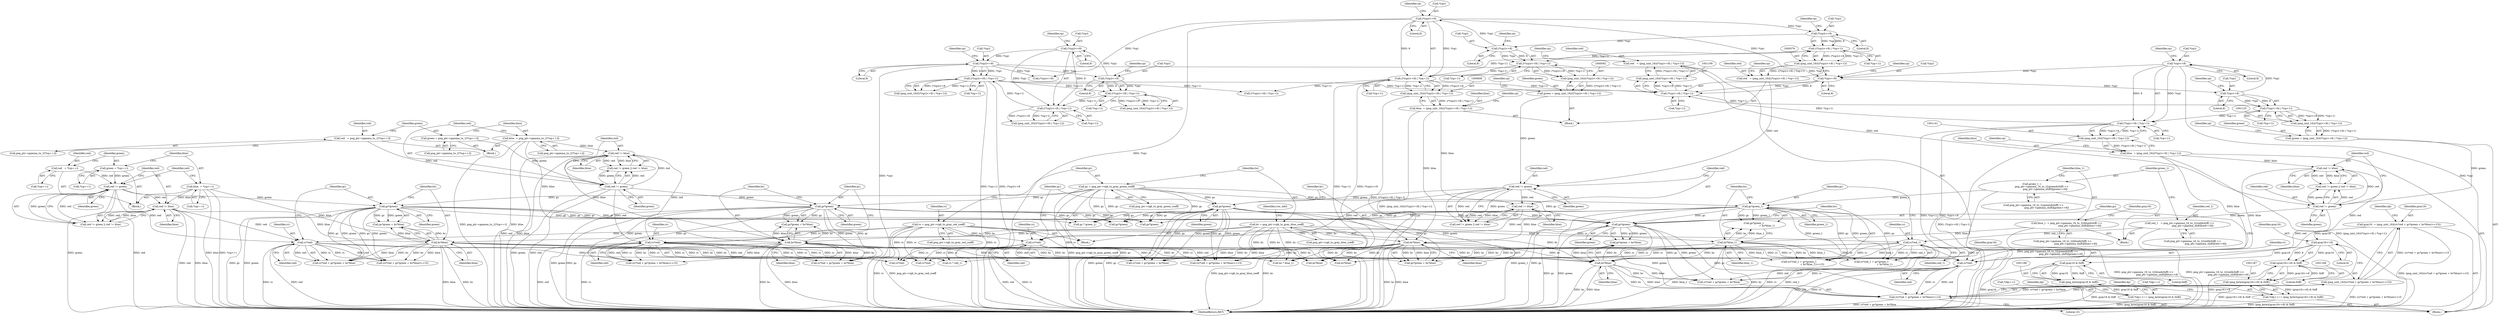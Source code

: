 digraph "1_Chrome_7f3d85b096f66870a15b37c2f40b219b2e292693_9@integer" {
"1001165" [label="(Call,gray16  = (png_uint_16)((rc*red + gc*green + bc*blue)>>15))"];
"1001167" [label="(Call,(png_uint_16)((rc*red + gc*green + bc*blue)>>15))"];
"1001169" [label="(Call,(rc*red + gc*green + bc*blue)>>15)"];
"1001171" [label="(Call,rc*red)"];
"1000638" [label="(Call,rc*red)"];
"1000127" [label="(Call,rc = png_ptr->rgb_to_gray_red_coeff)"];
"1000626" [label="(Call,red != blue)"];
"1000623" [label="(Call,red != green)"];
"1000573" [label="(Call,red   = (png_uint_16)(((*(sp))<<8) | *(sp+1)))"];
"1000575" [label="(Call,(png_uint_16)(((*(sp))<<8) | *(sp+1)))"];
"1000577" [label="(Call,((*(sp))<<8) | *(sp+1))"];
"1000578" [label="(Call,(*(sp))<<8)"];
"1000610" [label="(Call,(*(sp))<<8)"];
"1000594" [label="(Call,(*(sp))<<8)"];
"1000609" [label="(Call,((*(sp))<<8) | *(sp+1))"];
"1000593" [label="(Call,((*(sp))<<8) | *(sp+1))"];
"1000589" [label="(Call,green = (png_uint_16)(((*(sp))<<8) | *(sp+1)))"];
"1000591" [label="(Call,(png_uint_16)(((*(sp))<<8) | *(sp+1)))"];
"1000605" [label="(Call,blue  = (png_uint_16)(((*(sp))<<8) | *(sp+1)))"];
"1000607" [label="(Call,(png_uint_16)(((*(sp))<<8) | *(sp+1)))"];
"1000498" [label="(Call,rc*red_1)"];
"1000438" [label="(Call,red_1   = png_ptr->gamma_16_to_1[(red&0xff) >>\n                                  png_ptr->gamma_shift][red>>8])"];
"1000241" [label="(Call,rc*red)"];
"1000224" [label="(Call,red != blue)"];
"1000221" [label="(Call,red != green)"];
"1000190" [label="(Call,red   = png_ptr->gamma_to_1[*(sp++)])"];
"1000200" [label="(Call,green = png_ptr->gamma_to_1[*(sp++)])"];
"1000210" [label="(Call,blue  = png_ptr->gamma_to_1[*(sp++)])"];
"1000319" [label="(Call,rc*red)"];
"1000304" [label="(Call,red != blue)"];
"1000301" [label="(Call,red != green)"];
"1000282" [label="(Call,red   = *(sp++))"];
"1000288" [label="(Call,green = *(sp++))"];
"1000294" [label="(Call,blue  = *(sp++))"];
"1001159" [label="(Call,red != blue)"];
"1001156" [label="(Call,red != green)"];
"1001106" [label="(Call,red   = (png_uint_16)((*(sp)<<8) | *(sp+1)))"];
"1001108" [label="(Call,(png_uint_16)((*(sp)<<8) | *(sp+1)))"];
"1001110" [label="(Call,(*(sp)<<8) | *(sp+1))"];
"1001111" [label="(Call,*(sp)<<8)"];
"1001143" [label="(Call,*(sp)<<8)"];
"1001127" [label="(Call,*(sp)<<8)"];
"1000413" [label="(Call,(*(sp))<<8)"];
"1000397" [label="(Call,(*(sp))<<8)"];
"1000381" [label="(Call,(*(sp))<<8)"];
"1000412" [label="(Call,((*(sp))<<8) | *(sp+1))"];
"1000396" [label="(Call,((*(sp))<<8) | *(sp+1))"];
"1000380" [label="(Call,((*(sp))<<8) | *(sp+1))"];
"1001142" [label="(Call,(*(sp)<<8) | *(sp+1))"];
"1001126" [label="(Call,(*(sp)<<8) | *(sp+1))"];
"1001122" [label="(Call,green = (png_uint_16)((*(sp)<<8) | *(sp+1)))"];
"1001124" [label="(Call,(png_uint_16)((*(sp)<<8) | *(sp+1)))"];
"1001138" [label="(Call,blue  = (png_uint_16)((*(sp)<<8) | *(sp+1)))"];
"1001140" [label="(Call,(png_uint_16)((*(sp)<<8) | *(sp+1)))"];
"1001175" [label="(Call,gc*green)"];
"1000642" [label="(Call,gc*green)"];
"1000133" [label="(Call,gc = png_ptr->rgb_to_gray_green_coeff)"];
"1000502" [label="(Call,gc*green_1)"];
"1000456" [label="(Call,green_1 =\n                         png_ptr->gamma_16_to_1[(green&0xff) >>\n                                  png_ptr->gamma_shift][green>>8])"];
"1000323" [label="(Call,gc*green)"];
"1000245" [label="(Call,gc*green)"];
"1001178" [label="(Call,bc*blue)"];
"1000645" [label="(Call,bc*blue)"];
"1000139" [label="(Call,bc = png_ptr->rgb_to_gray_blue_coeff)"];
"1000505" [label="(Call,bc*blue_1)"];
"1000474" [label="(Call,blue_1  = png_ptr->gamma_16_to_1[(blue&0xff) >>\n                                  png_ptr->gamma_shift][blue>>8])"];
"1000326" [label="(Call,bc*blue)"];
"1000248" [label="(Call,bc*blue)"];
"1001189" [label="(Call,gray16>>8)"];
"1001188" [label="(Call,(gray16>>8) & 0xff)"];
"1001186" [label="(Call,(png_byte)((gray16>>8) & 0xff))"];
"1001182" [label="(Call,*(dp++) = (png_byte)((gray16>>8) & 0xff))"];
"1001199" [label="(Call,gray16 & 0xff)"];
"1001197" [label="(Call,(png_byte)(gray16 & 0xff))"];
"1001193" [label="(Call,*(dp++) = (png_byte)(gray16 & 0xff))"];
"1000249" [label="(Identifier,bc)"];
"1000438" [label="(Call,red_1   = png_ptr->gamma_16_to_1[(red&0xff) >>\n                                  png_ptr->gamma_shift][red>>8])"];
"1000242" [label="(Identifier,rc)"];
"1000417" [label="(Call,*(sp+1))"];
"1000577" [label="(Call,((*(sp))<<8) | *(sp+1))"];
"1000413" [label="(Call,(*(sp))<<8)"];
"1000598" [label="(Call,*(sp+1))"];
"1000614" [label="(Call,*(sp+1))"];
"1000436" [label="(Block,)"];
"1001191" [label="(Literal,8)"];
"1001157" [label="(Identifier,red)"];
"1000419" [label="(Identifier,sp)"];
"1000640" [label="(Identifier,red)"];
"1001144" [label="(Call,*(sp))"];
"1000382" [label="(Call,*(sp))"];
"1000498" [label="(Call,rc*red_1)"];
"1000295" [label="(Identifier,blue)"];
"1000416" [label="(Literal,8)"];
"1000318" [label="(Call,rc*red + gc*green + bc*blue)"];
"1000769" [label="(Call,gc*green)"];
"1001194" [label="(Call,*(dp++))"];
"1000134" [label="(Identifier,gc)"];
"1000595" [label="(Call,*(sp))"];
"1000594" [label="(Call,(*(sp))<<8)"];
"1000294" [label="(Call,blue  = *(sp++))"];
"1000190" [label="(Call,red   = png_ptr->gamma_to_1[*(sp++)])"];
"1000456" [label="(Call,green_1 =\n                         png_ptr->gamma_16_to_1[(green&0xff) >>\n                                  png_ptr->gamma_shift][green>>8])"];
"1000900" [label="(Call,(*(sp))<<8)"];
"1000403" [label="(Identifier,sp)"];
"1000410" [label="(Call,(png_uint_16)(((*(sp))<<8) | *(sp+1)))"];
"1000225" [label="(Identifier,red)"];
"1001146" [label="(Literal,8)"];
"1001017" [label="(Call,rc * red_1)"];
"1001152" [label="(Identifier,sp)"];
"1001173" [label="(Identifier,red)"];
"1000581" [label="(Literal,8)"];
"1000188" [label="(Block,)"];
"1001136" [label="(Identifier,sp)"];
"1000574" [label="(Identifier,red)"];
"1000500" [label="(Identifier,red_1)"];
"1001160" [label="(Identifier,red)"];
"1001155" [label="(Call,red != green || red != blue)"];
"1000458" [label="(Call,png_ptr->gamma_16_to_1[(green&0xff) >>\n                                  png_ptr->gamma_shift][green>>8])"];
"1001158" [label="(Identifier,green)"];
"1000628" [label="(Identifier,blue)"];
"1001117" [label="(Identifier,sp)"];
"1001115" [label="(Call,*(sp+1))"];
"1000638" [label="(Call,rc*red)"];
"1000202" [label="(Call,png_ptr->gamma_to_1[*(sp++)])"];
"1000201" [label="(Identifier,green)"];
"1000133" [label="(Call,gc = png_ptr->rgb_to_gray_green_coeff)"];
"1000644" [label="(Identifier,green)"];
"1000139" [label="(Call,bc = png_ptr->rgb_to_gray_blue_coeff)"];
"1000499" [label="(Identifier,rc)"];
"1000493" [label="(Identifier,gray16)"];
"1001177" [label="(Identifier,green)"];
"1000505" [label="(Call,bc*blue_1)"];
"1000439" [label="(Identifier,red_1)"];
"1000609" [label="(Call,((*(sp))<<8) | *(sp+1))"];
"1001122" [label="(Call,green = (png_uint_16)((*(sp)<<8) | *(sp+1)))"];
"1000283" [label="(Identifier,red)"];
"1000192" [label="(Call,png_ptr->gamma_to_1[*(sp++)])"];
"1001192" [label="(Literal,0xff)"];
"1000503" [label="(Identifier,gc)"];
"1001182" [label="(Call,*(dp++) = (png_byte)((gray16>>8) & 0xff))"];
"1000326" [label="(Call,bc*blue)"];
"1000398" [label="(Call,*(sp))"];
"1000240" [label="(Call,rc*red + gc*green + bc*blue)"];
"1000504" [label="(Identifier,green_1)"];
"1000322" [label="(Call,gc*green + bc*blue)"];
"1000440" [label="(Call,png_ptr->gamma_16_to_1[(red&0xff) >>\n                                  png_ptr->gamma_shift][red>>8])"];
"1000212" [label="(Call,png_ptr->gamma_to_1[*(sp++)])"];
"1000579" [label="(Call,*(sp))"];
"1000222" [label="(Identifier,red)"];
"1001143" [label="(Call,*(sp)<<8)"];
"1000624" [label="(Identifier,red)"];
"1001110" [label="(Call,(*(sp)<<8) | *(sp+1))"];
"1001114" [label="(Literal,8)"];
"1000284" [label="(Call,*(sp++))"];
"1000296" [label="(Call,*(sp++))"];
"1001156" [label="(Call,red != green)"];
"1000245" [label="(Call,gc*green)"];
"1000597" [label="(Literal,8)"];
"1000305" [label="(Identifier,red)"];
"1000646" [label="(Identifier,bc)"];
"1000506" [label="(Identifier,bc)"];
"1001199" [label="(Call,gray16 & 0xff)"];
"1000226" [label="(Identifier,blue)"];
"1000844" [label="(Call,gc*green)"];
"1000840" [label="(Call,rc*red)"];
"1000412" [label="(Call,((*(sp))<<8) | *(sp+1))"];
"1001147" [label="(Call,*(sp+1))"];
"1000147" [label="(Identifier,row_info)"];
"1000457" [label="(Identifier,green_1)"];
"1000476" [label="(Call,png_ptr->gamma_16_to_1[(blue&0xff) >>\n                                  png_ptr->gamma_shift][blue>>8])"];
"1001197" [label="(Call,(png_byte)(gray16 & 0xff))"];
"1001178" [label="(Call,bc*blue)"];
"1001123" [label="(Identifier,green)"];
"1000639" [label="(Identifier,rc)"];
"1000502" [label="(Call,gc*green_1)"];
"1001176" [label="(Identifier,gc)"];
"1001124" [label="(Call,(png_uint_16)((*(sp)<<8) | *(sp+1)))"];
"1000626" [label="(Call,red != blue)"];
"1001201" [label="(Literal,0xff)"];
"1000394" [label="(Call,(png_uint_16)(((*(sp))<<8) | *(sp+1)))"];
"1000223" [label="(Identifier,green)"];
"1001128" [label="(Call,*(sp))"];
"1000387" [label="(Identifier,sp)"];
"1001183" [label="(Call,*(dp++))"];
"1001193" [label="(Call,*(dp++) = (png_byte)(gray16 & 0xff))"];
"1001252" [label="(MethodReturn,RET)"];
"1000211" [label="(Identifier,blue)"];
"1001108" [label="(Call,(png_uint_16)((*(sp)<<8) | *(sp+1)))"];
"1001190" [label="(Identifier,gray16)"];
"1001172" [label="(Identifier,rc)"];
"1001185" [label="(Identifier,dp)"];
"1000568" [label="(Block,)"];
"1001106" [label="(Call,red   = (png_uint_16)((*(sp)<<8) | *(sp+1)))"];
"1000584" [label="(Identifier,sp)"];
"1000591" [label="(Call,(png_uint_16)(((*(sp))<<8) | *(sp+1)))"];
"1000210" [label="(Call,blue  = png_ptr->gamma_to_1[*(sp++)])"];
"1000290" [label="(Call,*(sp++))"];
"1001126" [label="(Call,(*(sp)<<8) | *(sp+1))"];
"1000590" [label="(Identifier,green)"];
"1000573" [label="(Call,red   = (png_uint_16)(((*(sp))<<8) | *(sp+1)))"];
"1001181" [label="(Literal,15)"];
"1001188" [label="(Call,(gray16>>8) & 0xff)"];
"1000414" [label="(Call,*(sp))"];
"1000302" [label="(Identifier,red)"];
"1000575" [label="(Call,(png_uint_16)(((*(sp))<<8) | *(sp+1)))"];
"1000327" [label="(Identifier,bc)"];
"1000241" [label="(Call,rc*red)"];
"1000140" [label="(Identifier,bc)"];
"1001169" [label="(Call,(rc*red + gc*green + bc*blue)>>15)"];
"1001179" [label="(Identifier,bc)"];
"1000400" [label="(Literal,8)"];
"1001196" [label="(Identifier,dp)"];
"1000303" [label="(Identifier,green)"];
"1000221" [label="(Call,red != green)"];
"1000641" [label="(Call,gc*green + bc*blue)"];
"1000282" [label="(Call,red   = *(sp++))"];
"1000319" [label="(Call,rc*red)"];
"1000603" [label="(Identifier,sp)"];
"1000247" [label="(Identifier,green)"];
"1000381" [label="(Call,(*(sp))<<8)"];
"1000622" [label="(Call,red != green || red != blue)"];
"1000637" [label="(Call,rc*red + gc*green + bc*blue)"];
"1001111" [label="(Call,*(sp)<<8)"];
"1000497" [label="(Call,rc*red_1 + gc*green_1\n                                  + bc*blue_1)"];
"1000507" [label="(Identifier,blue_1)"];
"1000772" [label="(Call,bc*blue)"];
"1000606" [label="(Identifier,blue)"];
"1000765" [label="(Call,rc*red)"];
"1000642" [label="(Call,gc*green)"];
"1000474" [label="(Call,blue_1  = png_ptr->gamma_16_to_1[(blue&0xff) >>\n                                  png_ptr->gamma_shift][blue>>8])"];
"1000128" [label="(Identifier,rc)"];
"1000324" [label="(Identifier,gc)"];
"1001107" [label="(Identifier,red)"];
"1001140" [label="(Call,(png_uint_16)((*(sp)<<8) | *(sp+1)))"];
"1000616" [label="(Identifier,sp)"];
"1000847" [label="(Call,bc*blue)"];
"1000397" [label="(Call,(*(sp))<<8)"];
"1000496" [label="(Call,(rc*red_1 + gc*green_1\n                                  + bc*blue_1)>>15)"];
"1000191" [label="(Identifier,red)"];
"1000323" [label="(Call,gc*green)"];
"1000605" [label="(Call,blue  = (png_uint_16)(((*(sp))<<8) | *(sp+1)))"];
"1000246" [label="(Identifier,gc)"];
"1001133" [label="(Identifier,sp)"];
"1000239" [label="(Call,(rc*red + gc*green + bc*blue)>>15)"];
"1000280" [label="(Block,)"];
"1000636" [label="(Call,(rc*red + gc*green + bc*blue)>>15)"];
"1001180" [label="(Identifier,blue)"];
"1000141" [label="(Call,png_ptr->rgb_to_gray_blue_coeff)"];
"1000129" [label="(Call,png_ptr->rgb_to_gray_red_coeff)"];
"1001142" [label="(Call,(*(sp)<<8) | *(sp+1))"];
"1001165" [label="(Call,gray16  = (png_uint_16)((rc*red + gc*green + bc*blue)>>15))"];
"1001186" [label="(Call,(png_byte)((gray16>>8) & 0xff))"];
"1001205" [label="(Identifier,dp)"];
"1001131" [label="(Call,*(sp+1))"];
"1001166" [label="(Identifier,gray16)"];
"1001200" [label="(Identifier,gray16)"];
"1001189" [label="(Call,gray16>>8)"];
"1000300" [label="(Call,red != green || red != blue)"];
"1000317" [label="(Call,(rc*red + gc*green + bc*blue)>>15)"];
"1000224" [label="(Call,red != blue)"];
"1001149" [label="(Identifier,sp)"];
"1001024" [label="(Call,bc * blue_1)"];
"1001161" [label="(Identifier,blue)"];
"1000589" [label="(Call,green = (png_uint_16)(((*(sp))<<8) | *(sp+1)))"];
"1000304" [label="(Call,red != blue)"];
"1000244" [label="(Call,gc*green + bc*blue)"];
"1000610" [label="(Call,(*(sp))<<8)"];
"1001138" [label="(Call,blue  = (png_uint_16)((*(sp)<<8) | *(sp+1)))"];
"1000380" [label="(Call,((*(sp))<<8) | *(sp+1))"];
"1000320" [label="(Identifier,rc)"];
"1001127" [label="(Call,*(sp)<<8)"];
"1000306" [label="(Identifier,blue)"];
"1000248" [label="(Call,bc*blue)"];
"1000250" [label="(Identifier,blue)"];
"1000643" [label="(Identifier,gc)"];
"1001021" [label="(Call,gc * green_1)"];
"1000611" [label="(Call,*(sp))"];
"1000625" [label="(Identifier,green)"];
"1001171" [label="(Call,rc*red)"];
"1001159" [label="(Call,red != blue)"];
"1000288" [label="(Call,green = *(sp++))"];
"1000243" [label="(Identifier,red)"];
"1000385" [label="(Call,*(sp+1))"];
"1000627" [label="(Identifier,red)"];
"1001120" [label="(Identifier,sp)"];
"1000127" [label="(Call,rc = png_ptr->rgb_to_gray_red_coeff)"];
"1000587" [label="(Identifier,sp)"];
"1000321" [label="(Identifier,red)"];
"1000325" [label="(Identifier,green)"];
"1000125" [label="(Block,)"];
"1001101" [label="(Block,)"];
"1000378" [label="(Call,(png_uint_16)(((*(sp))<<8) | *(sp+1)))"];
"1000619" [label="(Identifier,sp)"];
"1001175" [label="(Call,gc*green)"];
"1001170" [label="(Call,rc*red + gc*green + bc*blue)"];
"1000401" [label="(Call,*(sp+1))"];
"1000135" [label="(Call,png_ptr->rgb_to_gray_green_coeff)"];
"1000289" [label="(Identifier,green)"];
"1000384" [label="(Literal,8)"];
"1000645" [label="(Call,bc*blue)"];
"1000600" [label="(Identifier,sp)"];
"1000220" [label="(Call,red != green || red != blue)"];
"1000396" [label="(Call,((*(sp))<<8) | *(sp+1))"];
"1000899" [label="(Call,((*(sp))<<8) | *(sp+1))"];
"1000328" [label="(Identifier,blue)"];
"1000613" [label="(Literal,8)"];
"1000301" [label="(Call,red != green)"];
"1001130" [label="(Literal,8)"];
"1000501" [label="(Call,gc*green_1\n                                  + bc*blue_1)"];
"1000623" [label="(Call,red != green)"];
"1000607" [label="(Call,(png_uint_16)(((*(sp))<<8) | *(sp+1)))"];
"1001167" [label="(Call,(png_uint_16)((rc*red + gc*green + bc*blue)>>15))"];
"1001174" [label="(Call,gc*green + bc*blue)"];
"1000475" [label="(Identifier,blue_1)"];
"1000593" [label="(Call,((*(sp))<<8) | *(sp+1))"];
"1001139" [label="(Identifier,blue)"];
"1001112" [label="(Call,*(sp))"];
"1000647" [label="(Identifier,blue)"];
"1000578" [label="(Call,(*(sp))<<8)"];
"1000200" [label="(Call,green = png_ptr->gamma_to_1[*(sp++)])"];
"1000582" [label="(Call,*(sp+1))"];
"1001165" -> "1001101"  [label="AST: "];
"1001165" -> "1001167"  [label="CFG: "];
"1001166" -> "1001165"  [label="AST: "];
"1001167" -> "1001165"  [label="AST: "];
"1001185" -> "1001165"  [label="CFG: "];
"1001165" -> "1001252"  [label="DDG: (png_uint_16)((rc*red + gc*green + bc*blue)>>15)"];
"1001167" -> "1001165"  [label="DDG: (rc*red + gc*green + bc*blue)>>15"];
"1001165" -> "1001189"  [label="DDG: gray16"];
"1001167" -> "1001169"  [label="CFG: "];
"1001168" -> "1001167"  [label="AST: "];
"1001169" -> "1001167"  [label="AST: "];
"1001167" -> "1001252"  [label="DDG: (rc*red + gc*green + bc*blue)>>15"];
"1001169" -> "1001167"  [label="DDG: rc*red + gc*green + bc*blue"];
"1001169" -> "1001167"  [label="DDG: 15"];
"1001169" -> "1001181"  [label="CFG: "];
"1001170" -> "1001169"  [label="AST: "];
"1001181" -> "1001169"  [label="AST: "];
"1001169" -> "1001252"  [label="DDG: rc*red + gc*green + bc*blue"];
"1001171" -> "1001169"  [label="DDG: rc"];
"1001171" -> "1001169"  [label="DDG: red"];
"1001175" -> "1001169"  [label="DDG: gc"];
"1001175" -> "1001169"  [label="DDG: green"];
"1001178" -> "1001169"  [label="DDG: bc"];
"1001178" -> "1001169"  [label="DDG: blue"];
"1001171" -> "1001170"  [label="AST: "];
"1001171" -> "1001173"  [label="CFG: "];
"1001172" -> "1001171"  [label="AST: "];
"1001173" -> "1001171"  [label="AST: "];
"1001176" -> "1001171"  [label="CFG: "];
"1001171" -> "1001252"  [label="DDG: rc"];
"1001171" -> "1001252"  [label="DDG: red"];
"1001171" -> "1001170"  [label="DDG: rc"];
"1001171" -> "1001170"  [label="DDG: red"];
"1000638" -> "1001171"  [label="DDG: rc"];
"1000498" -> "1001171"  [label="DDG: rc"];
"1000241" -> "1001171"  [label="DDG: rc"];
"1000127" -> "1001171"  [label="DDG: rc"];
"1000319" -> "1001171"  [label="DDG: rc"];
"1001159" -> "1001171"  [label="DDG: red"];
"1001156" -> "1001171"  [label="DDG: red"];
"1000638" -> "1000637"  [label="AST: "];
"1000638" -> "1000640"  [label="CFG: "];
"1000639" -> "1000638"  [label="AST: "];
"1000640" -> "1000638"  [label="AST: "];
"1000643" -> "1000638"  [label="CFG: "];
"1000638" -> "1001252"  [label="DDG: rc"];
"1000638" -> "1001252"  [label="DDG: red"];
"1000638" -> "1000636"  [label="DDG: rc"];
"1000638" -> "1000636"  [label="DDG: red"];
"1000638" -> "1000637"  [label="DDG: rc"];
"1000638" -> "1000637"  [label="DDG: red"];
"1000127" -> "1000638"  [label="DDG: rc"];
"1000626" -> "1000638"  [label="DDG: red"];
"1000623" -> "1000638"  [label="DDG: red"];
"1000638" -> "1000765"  [label="DDG: rc"];
"1000638" -> "1000840"  [label="DDG: rc"];
"1000638" -> "1001017"  [label="DDG: rc"];
"1000127" -> "1000125"  [label="AST: "];
"1000127" -> "1000129"  [label="CFG: "];
"1000128" -> "1000127"  [label="AST: "];
"1000129" -> "1000127"  [label="AST: "];
"1000134" -> "1000127"  [label="CFG: "];
"1000127" -> "1001252"  [label="DDG: png_ptr->rgb_to_gray_red_coeff"];
"1000127" -> "1001252"  [label="DDG: rc"];
"1000127" -> "1000241"  [label="DDG: rc"];
"1000127" -> "1000319"  [label="DDG: rc"];
"1000127" -> "1000498"  [label="DDG: rc"];
"1000127" -> "1000765"  [label="DDG: rc"];
"1000127" -> "1000840"  [label="DDG: rc"];
"1000127" -> "1001017"  [label="DDG: rc"];
"1000626" -> "1000622"  [label="AST: "];
"1000626" -> "1000628"  [label="CFG: "];
"1000627" -> "1000626"  [label="AST: "];
"1000628" -> "1000626"  [label="AST: "];
"1000622" -> "1000626"  [label="CFG: "];
"1000626" -> "1000622"  [label="DDG: red"];
"1000626" -> "1000622"  [label="DDG: blue"];
"1000623" -> "1000626"  [label="DDG: red"];
"1000605" -> "1000626"  [label="DDG: blue"];
"1000626" -> "1000645"  [label="DDG: blue"];
"1000623" -> "1000622"  [label="AST: "];
"1000623" -> "1000625"  [label="CFG: "];
"1000624" -> "1000623"  [label="AST: "];
"1000625" -> "1000623"  [label="AST: "];
"1000627" -> "1000623"  [label="CFG: "];
"1000622" -> "1000623"  [label="CFG: "];
"1000623" -> "1000622"  [label="DDG: red"];
"1000623" -> "1000622"  [label="DDG: green"];
"1000573" -> "1000623"  [label="DDG: red"];
"1000589" -> "1000623"  [label="DDG: green"];
"1000623" -> "1000642"  [label="DDG: green"];
"1000573" -> "1000568"  [label="AST: "];
"1000573" -> "1000575"  [label="CFG: "];
"1000574" -> "1000573"  [label="AST: "];
"1000575" -> "1000573"  [label="AST: "];
"1000587" -> "1000573"  [label="CFG: "];
"1000575" -> "1000573"  [label="DDG: ((*(sp))<<8) | *(sp+1)"];
"1000575" -> "1000577"  [label="CFG: "];
"1000576" -> "1000575"  [label="AST: "];
"1000577" -> "1000575"  [label="AST: "];
"1000577" -> "1000575"  [label="DDG: (*(sp))<<8"];
"1000577" -> "1000575"  [label="DDG: *(sp+1)"];
"1000577" -> "1000582"  [label="CFG: "];
"1000578" -> "1000577"  [label="AST: "];
"1000582" -> "1000577"  [label="AST: "];
"1000578" -> "1000577"  [label="DDG: *(sp)"];
"1000578" -> "1000577"  [label="DDG: 8"];
"1000609" -> "1000577"  [label="DDG: *(sp+1)"];
"1000577" -> "1000593"  [label="DDG: *(sp+1)"];
"1000578" -> "1000581"  [label="CFG: "];
"1000579" -> "1000578"  [label="AST: "];
"1000581" -> "1000578"  [label="AST: "];
"1000584" -> "1000578"  [label="CFG: "];
"1000610" -> "1000578"  [label="DDG: *(sp)"];
"1000578" -> "1000594"  [label="DDG: *(sp)"];
"1000610" -> "1000609"  [label="AST: "];
"1000610" -> "1000613"  [label="CFG: "];
"1000611" -> "1000610"  [label="AST: "];
"1000613" -> "1000610"  [label="AST: "];
"1000616" -> "1000610"  [label="CFG: "];
"1000610" -> "1001252"  [label="DDG: *(sp)"];
"1000610" -> "1000609"  [label="DDG: *(sp)"];
"1000610" -> "1000609"  [label="DDG: 8"];
"1000594" -> "1000610"  [label="DDG: *(sp)"];
"1000610" -> "1000900"  [label="DDG: *(sp)"];
"1000610" -> "1001111"  [label="DDG: *(sp)"];
"1000594" -> "1000593"  [label="AST: "];
"1000594" -> "1000597"  [label="CFG: "];
"1000595" -> "1000594"  [label="AST: "];
"1000597" -> "1000594"  [label="AST: "];
"1000600" -> "1000594"  [label="CFG: "];
"1000594" -> "1000593"  [label="DDG: *(sp)"];
"1000594" -> "1000593"  [label="DDG: 8"];
"1000609" -> "1000607"  [label="AST: "];
"1000609" -> "1000614"  [label="CFG: "];
"1000614" -> "1000609"  [label="AST: "];
"1000607" -> "1000609"  [label="CFG: "];
"1000609" -> "1001252"  [label="DDG: *(sp+1)"];
"1000609" -> "1001252"  [label="DDG: (*(sp))<<8"];
"1000609" -> "1000607"  [label="DDG: (*(sp))<<8"];
"1000609" -> "1000607"  [label="DDG: *(sp+1)"];
"1000593" -> "1000609"  [label="DDG: *(sp+1)"];
"1000609" -> "1000899"  [label="DDG: *(sp+1)"];
"1000609" -> "1001110"  [label="DDG: *(sp+1)"];
"1000593" -> "1000591"  [label="AST: "];
"1000593" -> "1000598"  [label="CFG: "];
"1000598" -> "1000593"  [label="AST: "];
"1000591" -> "1000593"  [label="CFG: "];
"1000593" -> "1000591"  [label="DDG: (*(sp))<<8"];
"1000593" -> "1000591"  [label="DDG: *(sp+1)"];
"1000589" -> "1000568"  [label="AST: "];
"1000589" -> "1000591"  [label="CFG: "];
"1000590" -> "1000589"  [label="AST: "];
"1000591" -> "1000589"  [label="AST: "];
"1000603" -> "1000589"  [label="CFG: "];
"1000591" -> "1000589"  [label="DDG: ((*(sp))<<8) | *(sp+1)"];
"1000592" -> "1000591"  [label="AST: "];
"1000605" -> "1000568"  [label="AST: "];
"1000605" -> "1000607"  [label="CFG: "];
"1000606" -> "1000605"  [label="AST: "];
"1000607" -> "1000605"  [label="AST: "];
"1000619" -> "1000605"  [label="CFG: "];
"1000605" -> "1001252"  [label="DDG: (png_uint_16)(((*(sp))<<8) | *(sp+1))"];
"1000607" -> "1000605"  [label="DDG: ((*(sp))<<8) | *(sp+1)"];
"1000605" -> "1000645"  [label="DDG: blue"];
"1000608" -> "1000607"  [label="AST: "];
"1000607" -> "1001252"  [label="DDG: ((*(sp))<<8) | *(sp+1)"];
"1000498" -> "1000497"  [label="AST: "];
"1000498" -> "1000500"  [label="CFG: "];
"1000499" -> "1000498"  [label="AST: "];
"1000500" -> "1000498"  [label="AST: "];
"1000503" -> "1000498"  [label="CFG: "];
"1000498" -> "1001252"  [label="DDG: rc"];
"1000498" -> "1001252"  [label="DDG: red_1"];
"1000498" -> "1000496"  [label="DDG: rc"];
"1000498" -> "1000496"  [label="DDG: red_1"];
"1000498" -> "1000497"  [label="DDG: rc"];
"1000498" -> "1000497"  [label="DDG: red_1"];
"1000438" -> "1000498"  [label="DDG: red_1"];
"1000498" -> "1000765"  [label="DDG: rc"];
"1000498" -> "1000840"  [label="DDG: rc"];
"1000498" -> "1001017"  [label="DDG: rc"];
"1000438" -> "1000436"  [label="AST: "];
"1000438" -> "1000440"  [label="CFG: "];
"1000439" -> "1000438"  [label="AST: "];
"1000440" -> "1000438"  [label="AST: "];
"1000457" -> "1000438"  [label="CFG: "];
"1000438" -> "1001252"  [label="DDG: png_ptr->gamma_16_to_1[(red&0xff) >>\n                                  png_ptr->gamma_shift][red>>8]"];
"1000241" -> "1000240"  [label="AST: "];
"1000241" -> "1000243"  [label="CFG: "];
"1000242" -> "1000241"  [label="AST: "];
"1000243" -> "1000241"  [label="AST: "];
"1000246" -> "1000241"  [label="CFG: "];
"1000241" -> "1001252"  [label="DDG: rc"];
"1000241" -> "1001252"  [label="DDG: red"];
"1000241" -> "1000239"  [label="DDG: rc"];
"1000241" -> "1000239"  [label="DDG: red"];
"1000241" -> "1000240"  [label="DDG: rc"];
"1000241" -> "1000240"  [label="DDG: red"];
"1000224" -> "1000241"  [label="DDG: red"];
"1000221" -> "1000241"  [label="DDG: red"];
"1000241" -> "1000765"  [label="DDG: rc"];
"1000241" -> "1000840"  [label="DDG: rc"];
"1000241" -> "1001017"  [label="DDG: rc"];
"1000224" -> "1000220"  [label="AST: "];
"1000224" -> "1000226"  [label="CFG: "];
"1000225" -> "1000224"  [label="AST: "];
"1000226" -> "1000224"  [label="AST: "];
"1000220" -> "1000224"  [label="CFG: "];
"1000224" -> "1001252"  [label="DDG: red"];
"1000224" -> "1001252"  [label="DDG: blue"];
"1000224" -> "1000220"  [label="DDG: red"];
"1000224" -> "1000220"  [label="DDG: blue"];
"1000221" -> "1000224"  [label="DDG: red"];
"1000210" -> "1000224"  [label="DDG: blue"];
"1000224" -> "1000248"  [label="DDG: blue"];
"1000221" -> "1000220"  [label="AST: "];
"1000221" -> "1000223"  [label="CFG: "];
"1000222" -> "1000221"  [label="AST: "];
"1000223" -> "1000221"  [label="AST: "];
"1000225" -> "1000221"  [label="CFG: "];
"1000220" -> "1000221"  [label="CFG: "];
"1000221" -> "1001252"  [label="DDG: green"];
"1000221" -> "1001252"  [label="DDG: red"];
"1000221" -> "1000220"  [label="DDG: red"];
"1000221" -> "1000220"  [label="DDG: green"];
"1000190" -> "1000221"  [label="DDG: red"];
"1000200" -> "1000221"  [label="DDG: green"];
"1000221" -> "1000245"  [label="DDG: green"];
"1000190" -> "1000188"  [label="AST: "];
"1000190" -> "1000192"  [label="CFG: "];
"1000191" -> "1000190"  [label="AST: "];
"1000192" -> "1000190"  [label="AST: "];
"1000201" -> "1000190"  [label="CFG: "];
"1000200" -> "1000188"  [label="AST: "];
"1000200" -> "1000202"  [label="CFG: "];
"1000201" -> "1000200"  [label="AST: "];
"1000202" -> "1000200"  [label="AST: "];
"1000211" -> "1000200"  [label="CFG: "];
"1000210" -> "1000188"  [label="AST: "];
"1000210" -> "1000212"  [label="CFG: "];
"1000211" -> "1000210"  [label="AST: "];
"1000212" -> "1000210"  [label="AST: "];
"1000222" -> "1000210"  [label="CFG: "];
"1000210" -> "1001252"  [label="DDG: png_ptr->gamma_to_1[*(sp++)]"];
"1000210" -> "1001252"  [label="DDG: blue"];
"1000210" -> "1000248"  [label="DDG: blue"];
"1000319" -> "1000318"  [label="AST: "];
"1000319" -> "1000321"  [label="CFG: "];
"1000320" -> "1000319"  [label="AST: "];
"1000321" -> "1000319"  [label="AST: "];
"1000324" -> "1000319"  [label="CFG: "];
"1000319" -> "1001252"  [label="DDG: red"];
"1000319" -> "1001252"  [label="DDG: rc"];
"1000319" -> "1000317"  [label="DDG: rc"];
"1000319" -> "1000317"  [label="DDG: red"];
"1000319" -> "1000318"  [label="DDG: rc"];
"1000319" -> "1000318"  [label="DDG: red"];
"1000304" -> "1000319"  [label="DDG: red"];
"1000301" -> "1000319"  [label="DDG: red"];
"1000319" -> "1000765"  [label="DDG: rc"];
"1000319" -> "1000840"  [label="DDG: rc"];
"1000319" -> "1001017"  [label="DDG: rc"];
"1000304" -> "1000300"  [label="AST: "];
"1000304" -> "1000306"  [label="CFG: "];
"1000305" -> "1000304"  [label="AST: "];
"1000306" -> "1000304"  [label="AST: "];
"1000300" -> "1000304"  [label="CFG: "];
"1000304" -> "1001252"  [label="DDG: red"];
"1000304" -> "1001252"  [label="DDG: blue"];
"1000304" -> "1000300"  [label="DDG: red"];
"1000304" -> "1000300"  [label="DDG: blue"];
"1000301" -> "1000304"  [label="DDG: red"];
"1000294" -> "1000304"  [label="DDG: blue"];
"1000304" -> "1000326"  [label="DDG: blue"];
"1000301" -> "1000300"  [label="AST: "];
"1000301" -> "1000303"  [label="CFG: "];
"1000302" -> "1000301"  [label="AST: "];
"1000303" -> "1000301"  [label="AST: "];
"1000305" -> "1000301"  [label="CFG: "];
"1000300" -> "1000301"  [label="CFG: "];
"1000301" -> "1001252"  [label="DDG: green"];
"1000301" -> "1001252"  [label="DDG: red"];
"1000301" -> "1000300"  [label="DDG: red"];
"1000301" -> "1000300"  [label="DDG: green"];
"1000282" -> "1000301"  [label="DDG: red"];
"1000288" -> "1000301"  [label="DDG: green"];
"1000301" -> "1000323"  [label="DDG: green"];
"1000282" -> "1000280"  [label="AST: "];
"1000282" -> "1000284"  [label="CFG: "];
"1000283" -> "1000282"  [label="AST: "];
"1000284" -> "1000282"  [label="AST: "];
"1000289" -> "1000282"  [label="CFG: "];
"1000288" -> "1000280"  [label="AST: "];
"1000288" -> "1000290"  [label="CFG: "];
"1000289" -> "1000288"  [label="AST: "];
"1000290" -> "1000288"  [label="AST: "];
"1000295" -> "1000288"  [label="CFG: "];
"1000294" -> "1000280"  [label="AST: "];
"1000294" -> "1000296"  [label="CFG: "];
"1000295" -> "1000294"  [label="AST: "];
"1000296" -> "1000294"  [label="AST: "];
"1000302" -> "1000294"  [label="CFG: "];
"1000294" -> "1001252"  [label="DDG: *(sp++)"];
"1000294" -> "1001252"  [label="DDG: blue"];
"1000294" -> "1000326"  [label="DDG: blue"];
"1001159" -> "1001155"  [label="AST: "];
"1001159" -> "1001161"  [label="CFG: "];
"1001160" -> "1001159"  [label="AST: "];
"1001161" -> "1001159"  [label="AST: "];
"1001155" -> "1001159"  [label="CFG: "];
"1001159" -> "1001155"  [label="DDG: red"];
"1001159" -> "1001155"  [label="DDG: blue"];
"1001156" -> "1001159"  [label="DDG: red"];
"1001138" -> "1001159"  [label="DDG: blue"];
"1001159" -> "1001178"  [label="DDG: blue"];
"1001156" -> "1001155"  [label="AST: "];
"1001156" -> "1001158"  [label="CFG: "];
"1001157" -> "1001156"  [label="AST: "];
"1001158" -> "1001156"  [label="AST: "];
"1001160" -> "1001156"  [label="CFG: "];
"1001155" -> "1001156"  [label="CFG: "];
"1001156" -> "1001155"  [label="DDG: red"];
"1001156" -> "1001155"  [label="DDG: green"];
"1001106" -> "1001156"  [label="DDG: red"];
"1001122" -> "1001156"  [label="DDG: green"];
"1001156" -> "1001175"  [label="DDG: green"];
"1001106" -> "1001101"  [label="AST: "];
"1001106" -> "1001108"  [label="CFG: "];
"1001107" -> "1001106"  [label="AST: "];
"1001108" -> "1001106"  [label="AST: "];
"1001120" -> "1001106"  [label="CFG: "];
"1001108" -> "1001106"  [label="DDG: (*(sp)<<8) | *(sp+1)"];
"1001108" -> "1001110"  [label="CFG: "];
"1001109" -> "1001108"  [label="AST: "];
"1001110" -> "1001108"  [label="AST: "];
"1001110" -> "1001108"  [label="DDG: *(sp)<<8"];
"1001110" -> "1001108"  [label="DDG: *(sp+1)"];
"1001110" -> "1001115"  [label="CFG: "];
"1001111" -> "1001110"  [label="AST: "];
"1001115" -> "1001110"  [label="AST: "];
"1001111" -> "1001110"  [label="DDG: *(sp)"];
"1001111" -> "1001110"  [label="DDG: 8"];
"1000412" -> "1001110"  [label="DDG: *(sp+1)"];
"1001142" -> "1001110"  [label="DDG: *(sp+1)"];
"1001110" -> "1001126"  [label="DDG: *(sp+1)"];
"1001111" -> "1001114"  [label="CFG: "];
"1001112" -> "1001111"  [label="AST: "];
"1001114" -> "1001111"  [label="AST: "];
"1001117" -> "1001111"  [label="CFG: "];
"1001143" -> "1001111"  [label="DDG: *(sp)"];
"1000413" -> "1001111"  [label="DDG: *(sp)"];
"1001111" -> "1001127"  [label="DDG: *(sp)"];
"1001143" -> "1001142"  [label="AST: "];
"1001143" -> "1001146"  [label="CFG: "];
"1001144" -> "1001143"  [label="AST: "];
"1001146" -> "1001143"  [label="AST: "];
"1001149" -> "1001143"  [label="CFG: "];
"1001143" -> "1001252"  [label="DDG: *(sp)"];
"1001143" -> "1001142"  [label="DDG: *(sp)"];
"1001143" -> "1001142"  [label="DDG: 8"];
"1001127" -> "1001143"  [label="DDG: *(sp)"];
"1001127" -> "1001126"  [label="AST: "];
"1001127" -> "1001130"  [label="CFG: "];
"1001128" -> "1001127"  [label="AST: "];
"1001130" -> "1001127"  [label="AST: "];
"1001133" -> "1001127"  [label="CFG: "];
"1001127" -> "1001126"  [label="DDG: *(sp)"];
"1001127" -> "1001126"  [label="DDG: 8"];
"1000413" -> "1000412"  [label="AST: "];
"1000413" -> "1000416"  [label="CFG: "];
"1000414" -> "1000413"  [label="AST: "];
"1000416" -> "1000413"  [label="AST: "];
"1000419" -> "1000413"  [label="CFG: "];
"1000413" -> "1001252"  [label="DDG: *(sp)"];
"1000413" -> "1000381"  [label="DDG: *(sp)"];
"1000413" -> "1000412"  [label="DDG: *(sp)"];
"1000413" -> "1000412"  [label="DDG: 8"];
"1000397" -> "1000413"  [label="DDG: *(sp)"];
"1000413" -> "1000900"  [label="DDG: *(sp)"];
"1000397" -> "1000396"  [label="AST: "];
"1000397" -> "1000400"  [label="CFG: "];
"1000398" -> "1000397"  [label="AST: "];
"1000400" -> "1000397"  [label="AST: "];
"1000403" -> "1000397"  [label="CFG: "];
"1000397" -> "1000396"  [label="DDG: *(sp)"];
"1000397" -> "1000396"  [label="DDG: 8"];
"1000381" -> "1000397"  [label="DDG: *(sp)"];
"1000381" -> "1000380"  [label="AST: "];
"1000381" -> "1000384"  [label="CFG: "];
"1000382" -> "1000381"  [label="AST: "];
"1000384" -> "1000381"  [label="AST: "];
"1000387" -> "1000381"  [label="CFG: "];
"1000381" -> "1000380"  [label="DDG: *(sp)"];
"1000381" -> "1000380"  [label="DDG: 8"];
"1000412" -> "1000410"  [label="AST: "];
"1000412" -> "1000417"  [label="CFG: "];
"1000417" -> "1000412"  [label="AST: "];
"1000410" -> "1000412"  [label="CFG: "];
"1000412" -> "1001252"  [label="DDG: (*(sp))<<8"];
"1000412" -> "1001252"  [label="DDG: *(sp+1)"];
"1000412" -> "1000380"  [label="DDG: *(sp+1)"];
"1000412" -> "1000410"  [label="DDG: (*(sp))<<8"];
"1000412" -> "1000410"  [label="DDG: *(sp+1)"];
"1000396" -> "1000412"  [label="DDG: *(sp+1)"];
"1000412" -> "1000899"  [label="DDG: *(sp+1)"];
"1000396" -> "1000394"  [label="AST: "];
"1000396" -> "1000401"  [label="CFG: "];
"1000401" -> "1000396"  [label="AST: "];
"1000394" -> "1000396"  [label="CFG: "];
"1000396" -> "1000394"  [label="DDG: (*(sp))<<8"];
"1000396" -> "1000394"  [label="DDG: *(sp+1)"];
"1000380" -> "1000396"  [label="DDG: *(sp+1)"];
"1000380" -> "1000378"  [label="AST: "];
"1000380" -> "1000385"  [label="CFG: "];
"1000385" -> "1000380"  [label="AST: "];
"1000378" -> "1000380"  [label="CFG: "];
"1000380" -> "1000378"  [label="DDG: (*(sp))<<8"];
"1000380" -> "1000378"  [label="DDG: *(sp+1)"];
"1001142" -> "1001140"  [label="AST: "];
"1001142" -> "1001147"  [label="CFG: "];
"1001147" -> "1001142"  [label="AST: "];
"1001140" -> "1001142"  [label="CFG: "];
"1001142" -> "1001252"  [label="DDG: *(sp+1)"];
"1001142" -> "1001252"  [label="DDG: *(sp)<<8"];
"1001142" -> "1001140"  [label="DDG: *(sp)<<8"];
"1001142" -> "1001140"  [label="DDG: *(sp+1)"];
"1001126" -> "1001142"  [label="DDG: *(sp+1)"];
"1001126" -> "1001124"  [label="AST: "];
"1001126" -> "1001131"  [label="CFG: "];
"1001131" -> "1001126"  [label="AST: "];
"1001124" -> "1001126"  [label="CFG: "];
"1001126" -> "1001124"  [label="DDG: *(sp)<<8"];
"1001126" -> "1001124"  [label="DDG: *(sp+1)"];
"1001122" -> "1001101"  [label="AST: "];
"1001122" -> "1001124"  [label="CFG: "];
"1001123" -> "1001122"  [label="AST: "];
"1001124" -> "1001122"  [label="AST: "];
"1001136" -> "1001122"  [label="CFG: "];
"1001124" -> "1001122"  [label="DDG: (*(sp)<<8) | *(sp+1)"];
"1001125" -> "1001124"  [label="AST: "];
"1001138" -> "1001101"  [label="AST: "];
"1001138" -> "1001140"  [label="CFG: "];
"1001139" -> "1001138"  [label="AST: "];
"1001140" -> "1001138"  [label="AST: "];
"1001152" -> "1001138"  [label="CFG: "];
"1001138" -> "1001252"  [label="DDG: (png_uint_16)((*(sp)<<8) | *(sp+1))"];
"1001140" -> "1001138"  [label="DDG: (*(sp)<<8) | *(sp+1)"];
"1001138" -> "1001178"  [label="DDG: blue"];
"1001141" -> "1001140"  [label="AST: "];
"1001140" -> "1001252"  [label="DDG: (*(sp)<<8) | *(sp+1)"];
"1001175" -> "1001174"  [label="AST: "];
"1001175" -> "1001177"  [label="CFG: "];
"1001176" -> "1001175"  [label="AST: "];
"1001177" -> "1001175"  [label="AST: "];
"1001179" -> "1001175"  [label="CFG: "];
"1001175" -> "1001252"  [label="DDG: gc"];
"1001175" -> "1001252"  [label="DDG: green"];
"1001175" -> "1001170"  [label="DDG: gc"];
"1001175" -> "1001170"  [label="DDG: green"];
"1001175" -> "1001174"  [label="DDG: gc"];
"1001175" -> "1001174"  [label="DDG: green"];
"1000642" -> "1001175"  [label="DDG: gc"];
"1000502" -> "1001175"  [label="DDG: gc"];
"1000133" -> "1001175"  [label="DDG: gc"];
"1000323" -> "1001175"  [label="DDG: gc"];
"1000245" -> "1001175"  [label="DDG: gc"];
"1000642" -> "1000641"  [label="AST: "];
"1000642" -> "1000644"  [label="CFG: "];
"1000643" -> "1000642"  [label="AST: "];
"1000644" -> "1000642"  [label="AST: "];
"1000646" -> "1000642"  [label="CFG: "];
"1000642" -> "1001252"  [label="DDG: gc"];
"1000642" -> "1001252"  [label="DDG: green"];
"1000642" -> "1000636"  [label="DDG: gc"];
"1000642" -> "1000636"  [label="DDG: green"];
"1000642" -> "1000637"  [label="DDG: gc"];
"1000642" -> "1000637"  [label="DDG: green"];
"1000642" -> "1000641"  [label="DDG: gc"];
"1000642" -> "1000641"  [label="DDG: green"];
"1000133" -> "1000642"  [label="DDG: gc"];
"1000642" -> "1000769"  [label="DDG: gc"];
"1000642" -> "1000844"  [label="DDG: gc"];
"1000642" -> "1001021"  [label="DDG: gc"];
"1000133" -> "1000125"  [label="AST: "];
"1000133" -> "1000135"  [label="CFG: "];
"1000134" -> "1000133"  [label="AST: "];
"1000135" -> "1000133"  [label="AST: "];
"1000140" -> "1000133"  [label="CFG: "];
"1000133" -> "1001252"  [label="DDG: gc"];
"1000133" -> "1001252"  [label="DDG: png_ptr->rgb_to_gray_green_coeff"];
"1000133" -> "1000245"  [label="DDG: gc"];
"1000133" -> "1000323"  [label="DDG: gc"];
"1000133" -> "1000502"  [label="DDG: gc"];
"1000133" -> "1000769"  [label="DDG: gc"];
"1000133" -> "1000844"  [label="DDG: gc"];
"1000133" -> "1001021"  [label="DDG: gc"];
"1000502" -> "1000501"  [label="AST: "];
"1000502" -> "1000504"  [label="CFG: "];
"1000503" -> "1000502"  [label="AST: "];
"1000504" -> "1000502"  [label="AST: "];
"1000506" -> "1000502"  [label="CFG: "];
"1000502" -> "1001252"  [label="DDG: gc"];
"1000502" -> "1001252"  [label="DDG: green_1"];
"1000502" -> "1000496"  [label="DDG: gc"];
"1000502" -> "1000496"  [label="DDG: green_1"];
"1000502" -> "1000497"  [label="DDG: gc"];
"1000502" -> "1000497"  [label="DDG: green_1"];
"1000502" -> "1000501"  [label="DDG: gc"];
"1000502" -> "1000501"  [label="DDG: green_1"];
"1000456" -> "1000502"  [label="DDG: green_1"];
"1000502" -> "1000769"  [label="DDG: gc"];
"1000502" -> "1000844"  [label="DDG: gc"];
"1000502" -> "1001021"  [label="DDG: gc"];
"1000456" -> "1000436"  [label="AST: "];
"1000456" -> "1000458"  [label="CFG: "];
"1000457" -> "1000456"  [label="AST: "];
"1000458" -> "1000456"  [label="AST: "];
"1000475" -> "1000456"  [label="CFG: "];
"1000456" -> "1001252"  [label="DDG: png_ptr->gamma_16_to_1[(green&0xff) >>\n                                  png_ptr->gamma_shift][green>>8]"];
"1000323" -> "1000322"  [label="AST: "];
"1000323" -> "1000325"  [label="CFG: "];
"1000324" -> "1000323"  [label="AST: "];
"1000325" -> "1000323"  [label="AST: "];
"1000327" -> "1000323"  [label="CFG: "];
"1000323" -> "1001252"  [label="DDG: gc"];
"1000323" -> "1001252"  [label="DDG: green"];
"1000323" -> "1000317"  [label="DDG: gc"];
"1000323" -> "1000317"  [label="DDG: green"];
"1000323" -> "1000318"  [label="DDG: gc"];
"1000323" -> "1000318"  [label="DDG: green"];
"1000323" -> "1000322"  [label="DDG: gc"];
"1000323" -> "1000322"  [label="DDG: green"];
"1000323" -> "1000769"  [label="DDG: gc"];
"1000323" -> "1000844"  [label="DDG: gc"];
"1000323" -> "1001021"  [label="DDG: gc"];
"1000245" -> "1000244"  [label="AST: "];
"1000245" -> "1000247"  [label="CFG: "];
"1000246" -> "1000245"  [label="AST: "];
"1000247" -> "1000245"  [label="AST: "];
"1000249" -> "1000245"  [label="CFG: "];
"1000245" -> "1001252"  [label="DDG: gc"];
"1000245" -> "1001252"  [label="DDG: green"];
"1000245" -> "1000239"  [label="DDG: gc"];
"1000245" -> "1000239"  [label="DDG: green"];
"1000245" -> "1000240"  [label="DDG: gc"];
"1000245" -> "1000240"  [label="DDG: green"];
"1000245" -> "1000244"  [label="DDG: gc"];
"1000245" -> "1000244"  [label="DDG: green"];
"1000245" -> "1000769"  [label="DDG: gc"];
"1000245" -> "1000844"  [label="DDG: gc"];
"1000245" -> "1001021"  [label="DDG: gc"];
"1001178" -> "1001174"  [label="AST: "];
"1001178" -> "1001180"  [label="CFG: "];
"1001179" -> "1001178"  [label="AST: "];
"1001180" -> "1001178"  [label="AST: "];
"1001174" -> "1001178"  [label="CFG: "];
"1001178" -> "1001252"  [label="DDG: bc"];
"1001178" -> "1001252"  [label="DDG: blue"];
"1001178" -> "1001170"  [label="DDG: bc"];
"1001178" -> "1001170"  [label="DDG: blue"];
"1001178" -> "1001174"  [label="DDG: bc"];
"1001178" -> "1001174"  [label="DDG: blue"];
"1000645" -> "1001178"  [label="DDG: bc"];
"1000505" -> "1001178"  [label="DDG: bc"];
"1000139" -> "1001178"  [label="DDG: bc"];
"1000326" -> "1001178"  [label="DDG: bc"];
"1000248" -> "1001178"  [label="DDG: bc"];
"1000645" -> "1000641"  [label="AST: "];
"1000645" -> "1000647"  [label="CFG: "];
"1000646" -> "1000645"  [label="AST: "];
"1000647" -> "1000645"  [label="AST: "];
"1000641" -> "1000645"  [label="CFG: "];
"1000645" -> "1001252"  [label="DDG: bc"];
"1000645" -> "1001252"  [label="DDG: blue"];
"1000645" -> "1000636"  [label="DDG: bc"];
"1000645" -> "1000636"  [label="DDG: blue"];
"1000645" -> "1000637"  [label="DDG: bc"];
"1000645" -> "1000637"  [label="DDG: blue"];
"1000645" -> "1000641"  [label="DDG: bc"];
"1000645" -> "1000641"  [label="DDG: blue"];
"1000139" -> "1000645"  [label="DDG: bc"];
"1000645" -> "1000772"  [label="DDG: bc"];
"1000645" -> "1000847"  [label="DDG: bc"];
"1000645" -> "1001024"  [label="DDG: bc"];
"1000139" -> "1000125"  [label="AST: "];
"1000139" -> "1000141"  [label="CFG: "];
"1000140" -> "1000139"  [label="AST: "];
"1000141" -> "1000139"  [label="AST: "];
"1000147" -> "1000139"  [label="CFG: "];
"1000139" -> "1001252"  [label="DDG: png_ptr->rgb_to_gray_blue_coeff"];
"1000139" -> "1001252"  [label="DDG: bc"];
"1000139" -> "1000248"  [label="DDG: bc"];
"1000139" -> "1000326"  [label="DDG: bc"];
"1000139" -> "1000505"  [label="DDG: bc"];
"1000139" -> "1000772"  [label="DDG: bc"];
"1000139" -> "1000847"  [label="DDG: bc"];
"1000139" -> "1001024"  [label="DDG: bc"];
"1000505" -> "1000501"  [label="AST: "];
"1000505" -> "1000507"  [label="CFG: "];
"1000506" -> "1000505"  [label="AST: "];
"1000507" -> "1000505"  [label="AST: "];
"1000501" -> "1000505"  [label="CFG: "];
"1000505" -> "1001252"  [label="DDG: bc"];
"1000505" -> "1001252"  [label="DDG: blue_1"];
"1000505" -> "1000496"  [label="DDG: bc"];
"1000505" -> "1000496"  [label="DDG: blue_1"];
"1000505" -> "1000497"  [label="DDG: bc"];
"1000505" -> "1000497"  [label="DDG: blue_1"];
"1000505" -> "1000501"  [label="DDG: bc"];
"1000505" -> "1000501"  [label="DDG: blue_1"];
"1000474" -> "1000505"  [label="DDG: blue_1"];
"1000505" -> "1000772"  [label="DDG: bc"];
"1000505" -> "1000847"  [label="DDG: bc"];
"1000505" -> "1001024"  [label="DDG: bc"];
"1000474" -> "1000436"  [label="AST: "];
"1000474" -> "1000476"  [label="CFG: "];
"1000475" -> "1000474"  [label="AST: "];
"1000476" -> "1000474"  [label="AST: "];
"1000493" -> "1000474"  [label="CFG: "];
"1000474" -> "1001252"  [label="DDG: png_ptr->gamma_16_to_1[(blue&0xff) >>\n                                  png_ptr->gamma_shift][blue>>8]"];
"1000326" -> "1000322"  [label="AST: "];
"1000326" -> "1000328"  [label="CFG: "];
"1000327" -> "1000326"  [label="AST: "];
"1000328" -> "1000326"  [label="AST: "];
"1000322" -> "1000326"  [label="CFG: "];
"1000326" -> "1001252"  [label="DDG: blue"];
"1000326" -> "1001252"  [label="DDG: bc"];
"1000326" -> "1000317"  [label="DDG: bc"];
"1000326" -> "1000317"  [label="DDG: blue"];
"1000326" -> "1000318"  [label="DDG: bc"];
"1000326" -> "1000318"  [label="DDG: blue"];
"1000326" -> "1000322"  [label="DDG: bc"];
"1000326" -> "1000322"  [label="DDG: blue"];
"1000326" -> "1000772"  [label="DDG: bc"];
"1000326" -> "1000847"  [label="DDG: bc"];
"1000326" -> "1001024"  [label="DDG: bc"];
"1000248" -> "1000244"  [label="AST: "];
"1000248" -> "1000250"  [label="CFG: "];
"1000249" -> "1000248"  [label="AST: "];
"1000250" -> "1000248"  [label="AST: "];
"1000244" -> "1000248"  [label="CFG: "];
"1000248" -> "1001252"  [label="DDG: blue"];
"1000248" -> "1001252"  [label="DDG: bc"];
"1000248" -> "1000239"  [label="DDG: bc"];
"1000248" -> "1000239"  [label="DDG: blue"];
"1000248" -> "1000240"  [label="DDG: bc"];
"1000248" -> "1000240"  [label="DDG: blue"];
"1000248" -> "1000244"  [label="DDG: bc"];
"1000248" -> "1000244"  [label="DDG: blue"];
"1000248" -> "1000772"  [label="DDG: bc"];
"1000248" -> "1000847"  [label="DDG: bc"];
"1000248" -> "1001024"  [label="DDG: bc"];
"1001189" -> "1001188"  [label="AST: "];
"1001189" -> "1001191"  [label="CFG: "];
"1001190" -> "1001189"  [label="AST: "];
"1001191" -> "1001189"  [label="AST: "];
"1001192" -> "1001189"  [label="CFG: "];
"1001189" -> "1001188"  [label="DDG: gray16"];
"1001189" -> "1001188"  [label="DDG: 8"];
"1001189" -> "1001199"  [label="DDG: gray16"];
"1001188" -> "1001186"  [label="AST: "];
"1001188" -> "1001192"  [label="CFG: "];
"1001192" -> "1001188"  [label="AST: "];
"1001186" -> "1001188"  [label="CFG: "];
"1001188" -> "1001252"  [label="DDG: gray16>>8"];
"1001188" -> "1001186"  [label="DDG: gray16>>8"];
"1001188" -> "1001186"  [label="DDG: 0xff"];
"1001186" -> "1001182"  [label="AST: "];
"1001187" -> "1001186"  [label="AST: "];
"1001182" -> "1001186"  [label="CFG: "];
"1001186" -> "1001252"  [label="DDG: (gray16>>8) & 0xff"];
"1001186" -> "1001182"  [label="DDG: (gray16>>8) & 0xff"];
"1001182" -> "1001101"  [label="AST: "];
"1001183" -> "1001182"  [label="AST: "];
"1001196" -> "1001182"  [label="CFG: "];
"1001182" -> "1001252"  [label="DDG: (png_byte)((gray16>>8) & 0xff)"];
"1001199" -> "1001197"  [label="AST: "];
"1001199" -> "1001201"  [label="CFG: "];
"1001200" -> "1001199"  [label="AST: "];
"1001201" -> "1001199"  [label="AST: "];
"1001197" -> "1001199"  [label="CFG: "];
"1001199" -> "1001252"  [label="DDG: gray16"];
"1001199" -> "1001197"  [label="DDG: gray16"];
"1001199" -> "1001197"  [label="DDG: 0xff"];
"1001197" -> "1001193"  [label="AST: "];
"1001198" -> "1001197"  [label="AST: "];
"1001193" -> "1001197"  [label="CFG: "];
"1001197" -> "1001252"  [label="DDG: gray16 & 0xff"];
"1001197" -> "1001193"  [label="DDG: gray16 & 0xff"];
"1001193" -> "1001101"  [label="AST: "];
"1001194" -> "1001193"  [label="AST: "];
"1001205" -> "1001193"  [label="CFG: "];
"1001193" -> "1001252"  [label="DDG: (png_byte)(gray16 & 0xff)"];
}
